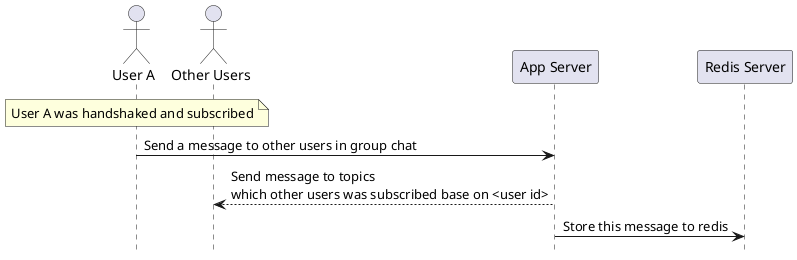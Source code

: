 @startuml
hide footbox

actor "User A"
actor "Other Users"

note over "User A": User A was handshaked and subscribed
"User A" -> "App Server": Send a message to other users in group chat
"App Server" --> "Other Users": Send message to topics \nwhich other users was subscribed base on <user id>
"App Server" -> "Redis Server": Store this message to redis

@enduml